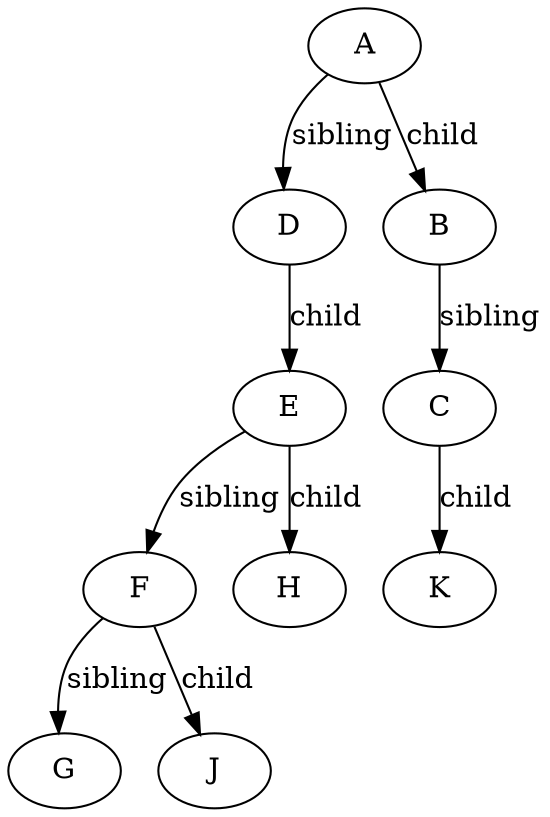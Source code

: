 digraph G {
    id1 [label = "A"]
    id2 [label = "D"]
    id3 [label = "E"]
    id4 [label = "F"]
    id5 [label = "G"]
    id4 -> id5 [label="sibling"]
    id6 [label = "J"]
    id4 -> id6 [label="child"]
    id3 -> id4 [label="sibling"]
    id7 [label = "H"]
    id3 -> id7 [label="child"]
    id2 -> id3 [label="child"]
    id1 -> id2 [label="sibling"]
    id8 [label = "B"]
    id9 [label = "C"]
    id10 [label = "K"]
    id9 -> id10 [label="child"]
    id8 -> id9 [label="sibling"]
    id1 -> id8 [label="child"]
}
